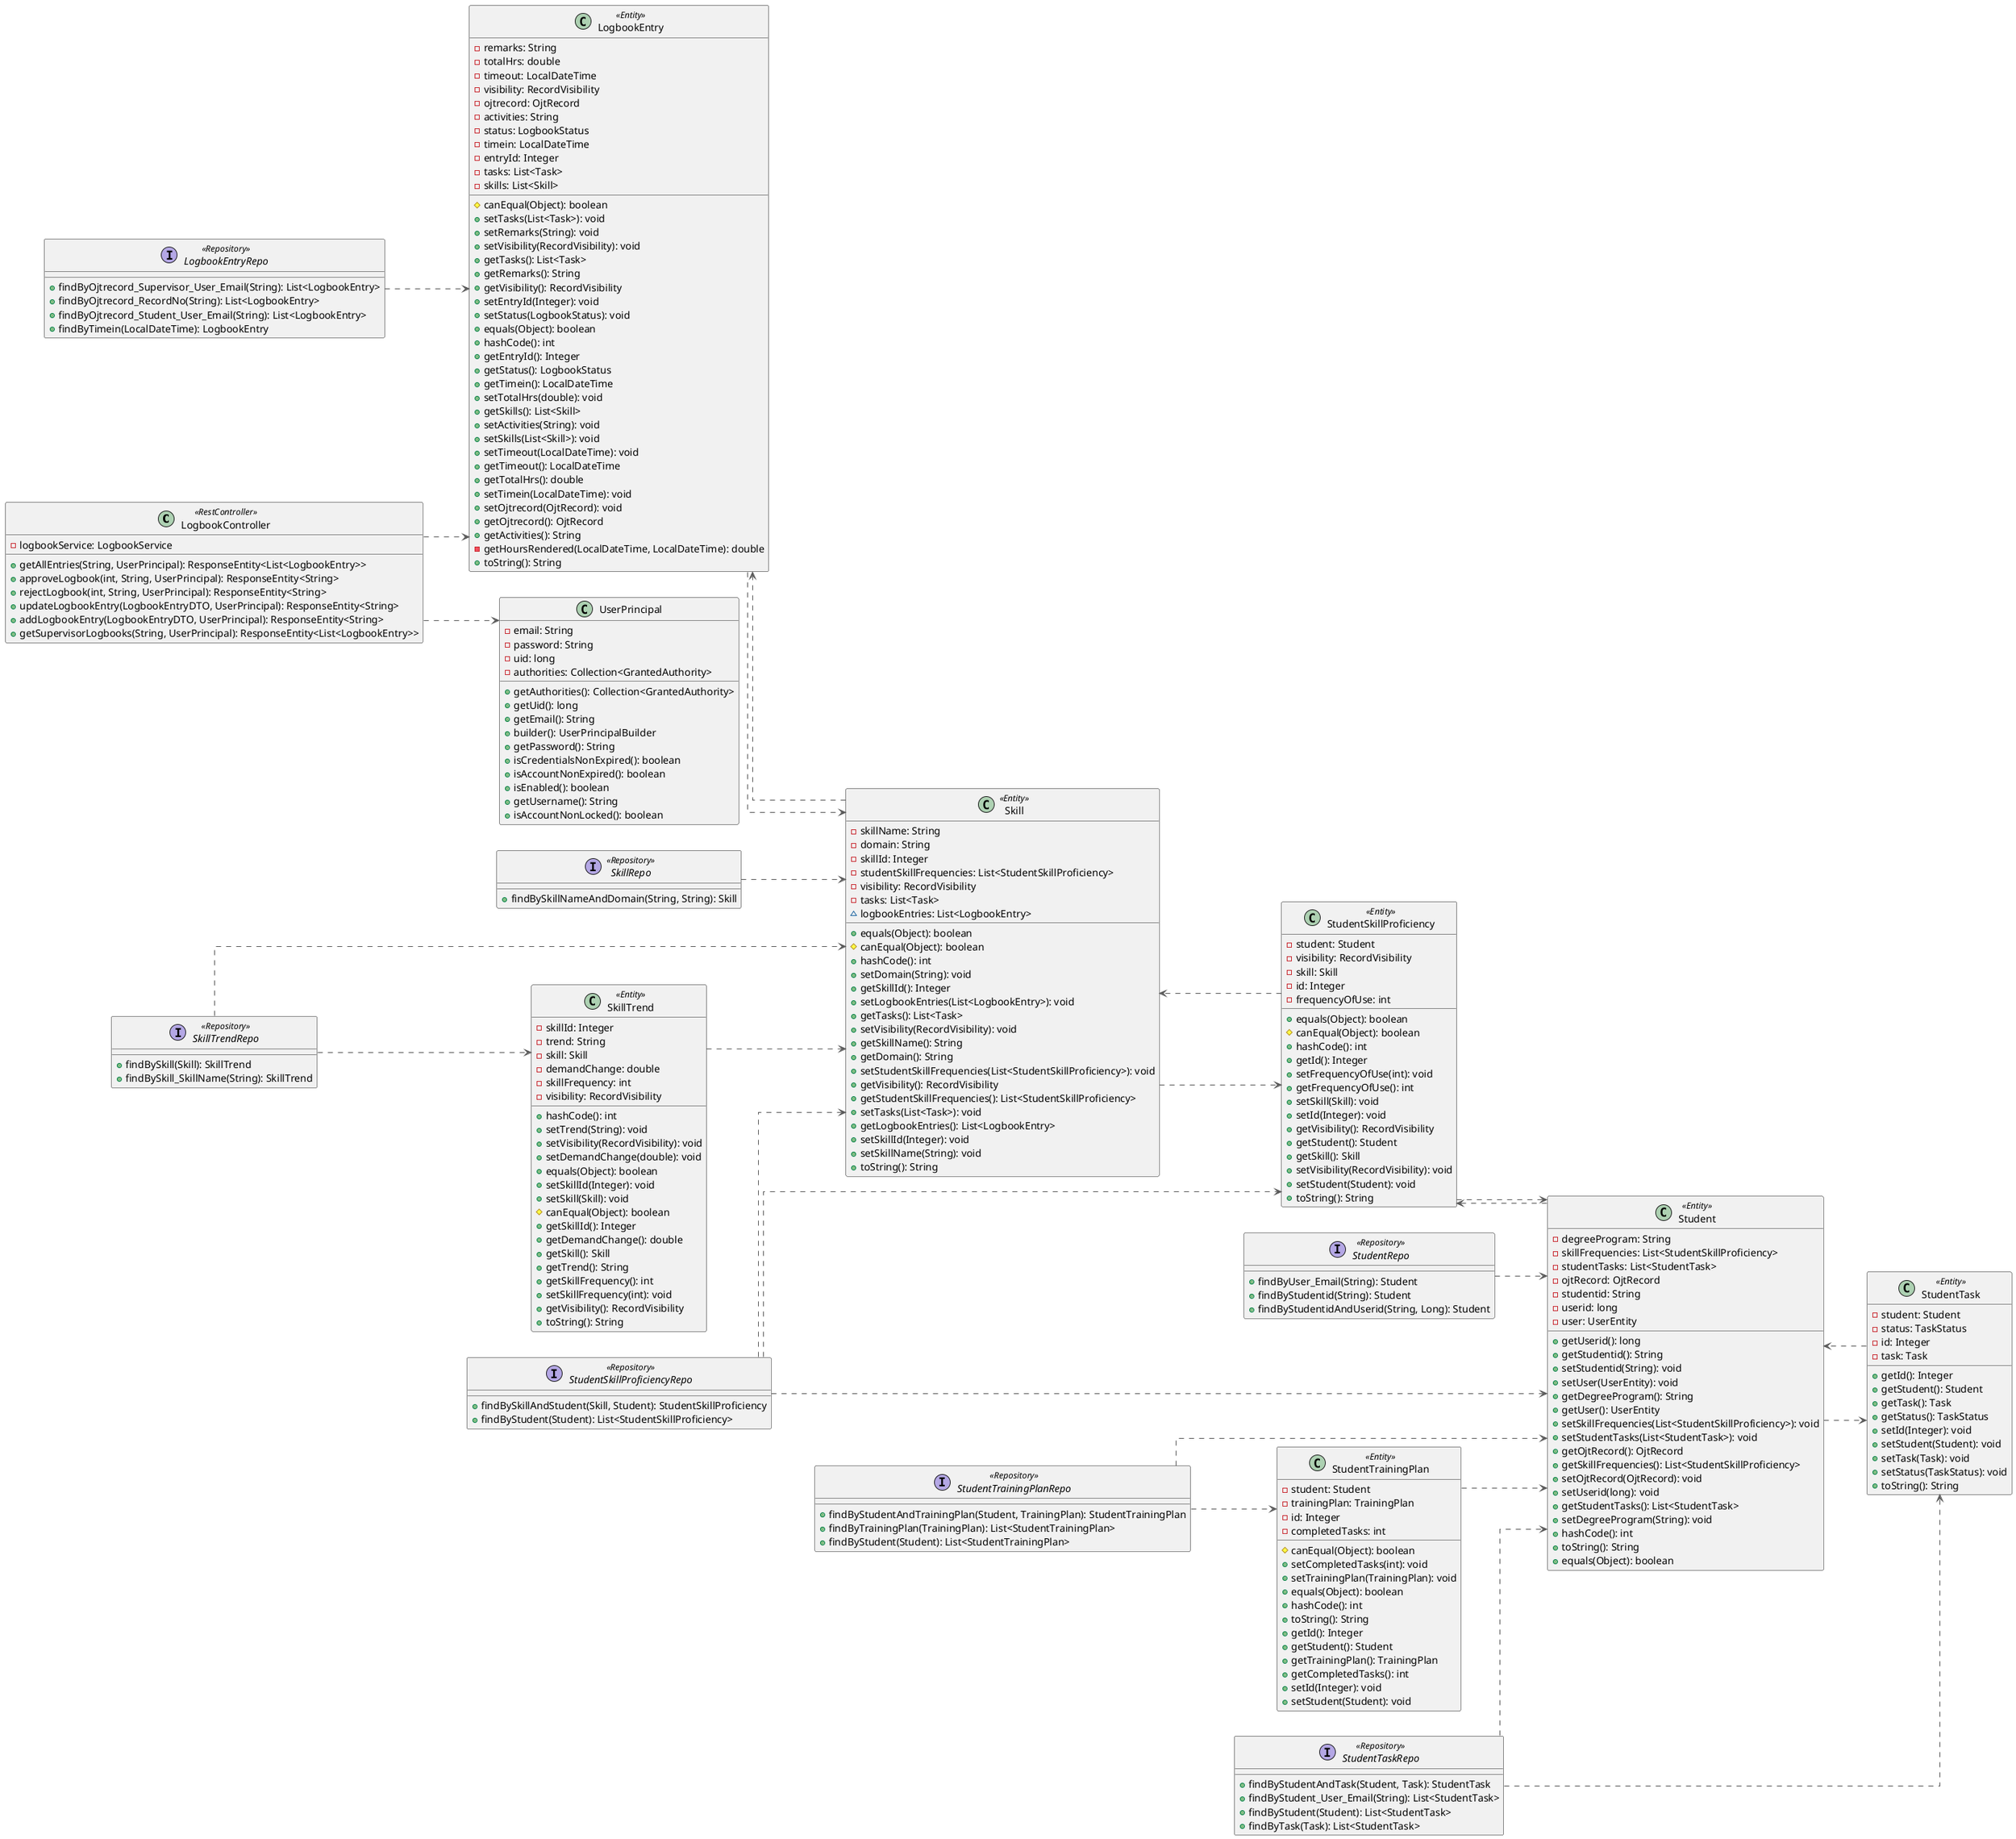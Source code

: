 @startuml
left to right direction
skinparam linetype ortho

class LogbookController << RestController >> {
  - logbookService: LogbookService
  + getAllEntries(String, UserPrincipal): ResponseEntity<List<LogbookEntry>>
  + approveLogbook(int, String, UserPrincipal): ResponseEntity<String>
  + rejectLogbook(int, String, UserPrincipal): ResponseEntity<String>
  + updateLogbookEntry(LogbookEntryDTO, UserPrincipal): ResponseEntity<String>
  + addLogbookEntry(LogbookEntryDTO, UserPrincipal): ResponseEntity<String>
  + getSupervisorLogbooks(String, UserPrincipal): ResponseEntity<List<LogbookEntry>>
}
class LogbookEntry << Entity >> {
  - remarks: String
  - totalHrs: double
  - timeout: LocalDateTime
  - visibility: RecordVisibility
  - ojtrecord: OjtRecord
  - activities: String
  - status: LogbookStatus
  - timein: LocalDateTime
  - entryId: Integer
  - tasks: List<Task>
  - skills: List<Skill>
  # canEqual(Object): boolean
  + setTasks(List<Task>): void
  + setRemarks(String): void
  + setVisibility(RecordVisibility): void
  + getTasks(): List<Task>
  + getRemarks(): String
  + getVisibility(): RecordVisibility
  + setEntryId(Integer): void
  + setStatus(LogbookStatus): void
  + equals(Object): boolean
  + hashCode(): int
  + getEntryId(): Integer
  + getStatus(): LogbookStatus
  + getTimein(): LocalDateTime
  + setTotalHrs(double): void
  + getSkills(): List<Skill>
  + setActivities(String): void
  + setSkills(List<Skill>): void
  + setTimeout(LocalDateTime): void
  + getTimeout(): LocalDateTime
  + getTotalHrs(): double
  + setTimein(LocalDateTime): void
  + setOjtrecord(OjtRecord): void
  + getOjtrecord(): OjtRecord
  + getActivities(): String
  - getHoursRendered(LocalDateTime, LocalDateTime): double
  + toString(): String
}
interface LogbookEntryRepo << Repository>> {
  + findByOjtrecord_Supervisor_User_Email(String): List<LogbookEntry>
  + findByOjtrecord_RecordNo(String): List<LogbookEntry>
  + findByOjtrecord_Student_User_Email(String): List<LogbookEntry>
  + findByTimein(LocalDateTime): LogbookEntry
}
class Skill << Entity >> {
  - skillName: String
  - domain: String
  - skillId: Integer
  - studentSkillFrequencies: List<StudentSkillProficiency>
  - visibility: RecordVisibility
  - tasks: List<Task>
  ~ logbookEntries: List<LogbookEntry>
  + equals(Object): boolean
  # canEqual(Object): boolean
  + hashCode(): int
  + setDomain(String): void
  + getSkillId(): Integer
  + setLogbookEntries(List<LogbookEntry>): void
  + getTasks(): List<Task>
  + setVisibility(RecordVisibility): void
  + getSkillName(): String
  + getDomain(): String
  + setStudentSkillFrequencies(List<StudentSkillProficiency>): void
  + getVisibility(): RecordVisibility
  + getStudentSkillFrequencies(): List<StudentSkillProficiency>
  + setTasks(List<Task>): void
  + getLogbookEntries(): List<LogbookEntry>
  + setSkillId(Integer): void
  + setSkillName(String): void
  + toString(): String
}
interface SkillRepo << Repository>> {
  + findBySkillNameAndDomain(String, String): Skill
}
class SkillTrend << Entity >> {
  - skillId: Integer
  - trend: String
  - skill: Skill
  - demandChange: double
  - skillFrequency: int
  - visibility: RecordVisibility
  + hashCode(): int
  + setTrend(String): void
  + setVisibility(RecordVisibility): void
  + setDemandChange(double): void
  + equals(Object): boolean
  + setSkillId(Integer): void
  + setSkill(Skill): void
  # canEqual(Object): boolean
  + getSkillId(): Integer
  + getDemandChange(): double
  + getSkill(): Skill
  + getTrend(): String
  + getSkillFrequency(): int
  + setSkillFrequency(int): void
  + getVisibility(): RecordVisibility
  + toString(): String
}
interface SkillTrendRepo << Repository>> {
  + findBySkill(Skill): SkillTrend
  + findBySkill_SkillName(String): SkillTrend
}
class Student << Entity >> {
  - degreeProgram: String
  - skillFrequencies: List<StudentSkillProficiency>
  - studentTasks: List<StudentTask>
  - ojtRecord: OjtRecord
  - studentid: String
  - userid: long
  - user: UserEntity
  + getUserid(): long
  + getStudentid(): String
  + setStudentid(String): void
  + setUser(UserEntity): void
  + getDegreeProgram(): String
  + getUser(): UserEntity
  + setSkillFrequencies(List<StudentSkillProficiency>): void
  + setStudentTasks(List<StudentTask>): void
  + getOjtRecord(): OjtRecord
  + getSkillFrequencies(): List<StudentSkillProficiency>
  + setOjtRecord(OjtRecord): void
  + setUserid(long): void
  + getStudentTasks(): List<StudentTask>
  + setDegreeProgram(String): void
  + hashCode(): int
  + toString(): String
  + equals(Object): boolean
}
interface StudentRepo << Repository>> {
  + findByUser_Email(String): Student
  + findByStudentid(String): Student
  + findByStudentidAndUserid(String, Long): Student
}
class StudentSkillProficiency << Entity >> {
  - student: Student
  - visibility: RecordVisibility
  - skill: Skill
  - id: Integer
  - frequencyOfUse: int
  + equals(Object): boolean
  # canEqual(Object): boolean
  + hashCode(): int
  + getId(): Integer
  + setFrequencyOfUse(int): void
  + getFrequencyOfUse(): int
  + setSkill(Skill): void
  + setId(Integer): void
  + getVisibility(): RecordVisibility
  + getStudent(): Student
  + getSkill(): Skill
  + setVisibility(RecordVisibility): void
  + setStudent(Student): void
  + toString(): String
}
interface StudentSkillProficiencyRepo << Repository>> {
  + findBySkillAndStudent(Skill, Student): StudentSkillProficiency
  + findByStudent(Student): List<StudentSkillProficiency>
}
class StudentTask << Entity >> {
  - student: Student
  - status: TaskStatus
  - id: Integer
  - task: Task
  + getId(): Integer
  + getStudent(): Student
  + getTask(): Task
  + getStatus(): TaskStatus
  + setId(Integer): void
  + setStudent(Student): void
  + setTask(Task): void
  + setStatus(TaskStatus): void
  + toString(): String
}
interface StudentTaskRepo << Repository>> {
  + findByStudentAndTask(Student, Task): StudentTask
  + findByStudent_User_Email(String): List<StudentTask>
  + findByStudent(Student): List<StudentTask>
  + findByTask(Task): List<StudentTask>
}
class StudentTrainingPlan << Entity >> {
  - student: Student
  - trainingPlan: TrainingPlan
  - id: Integer
  - completedTasks: int
  # canEqual(Object): boolean
  + setCompletedTasks(int): void
  + setTrainingPlan(TrainingPlan): void
  + equals(Object): boolean
  + hashCode(): int
  + toString(): String
  + getId(): Integer
  + getStudent(): Student
  + getTrainingPlan(): TrainingPlan
  + getCompletedTasks(): int
  + setId(Integer): void
  + setStudent(Student): void
}
interface StudentTrainingPlanRepo << Repository>> {
  + findByStudentAndTrainingPlan(Student, TrainingPlan): StudentTrainingPlan
  + findByTrainingPlan(TrainingPlan): List<StudentTrainingPlan>
  + findByStudent(Student): List<StudentTrainingPlan>
}
class UserPrincipal {
  - email: String
  - password: String
  - uid: long
  - authorities: Collection<GrantedAuthority>
  + getAuthorities(): Collection<GrantedAuthority>
  + getUid(): long
  + getEmail(): String
  + builder(): UserPrincipalBuilder
  + getPassword(): String
  + isCredentialsNonExpired(): boolean
  + isAccountNonExpired(): boolean
  + isEnabled(): boolean
  + getUsername(): String
  + isAccountNonLocked(): boolean
}

LogbookController            -[#595959,dashed]->  LogbookEntry
LogbookController            -[#595959,dashed]->  UserPrincipal
LogbookEntry                 -[#595959,dashed]->  Skill
LogbookEntryRepo             -[#595959,dashed]->  LogbookEntry
Skill                        -[#595959,dashed]->  LogbookEntry
Skill                        -[#595959,dashed]->  StudentSkillProficiency
SkillRepo                    -[#595959,dashed]->  Skill
SkillTrend                   -[#595959,dashed]->  Skill
SkillTrendRepo               -[#595959,dashed]->  Skill
SkillTrendRepo               -[#595959,dashed]->  SkillTrend
Student                      -[#595959,dashed]->  StudentSkillProficiency
Student                      -[#595959,dashed]->  StudentTask
StudentRepo                  -[#595959,dashed]->  Student
StudentSkillProficiency      -[#595959,dashed]->  Skill
StudentSkillProficiency      -[#595959,dashed]->  Student
StudentSkillProficiencyRepo  -[#595959,dashed]->  Skill
StudentSkillProficiencyRepo  -[#595959,dashed]->  Student
StudentSkillProficiencyRepo  -[#595959,dashed]->  StudentSkillProficiency
StudentTask                  -[#595959,dashed]->  Student
StudentTaskRepo              -[#595959,dashed]->  Student
StudentTaskRepo              -[#595959,dashed]->  StudentTask
StudentTrainingPlan          -[#595959,dashed]->  Student
StudentTrainingPlanRepo      -[#595959,dashed]->  Student
StudentTrainingPlanRepo      -[#595959,dashed]->  StudentTrainingPlan
@enduml